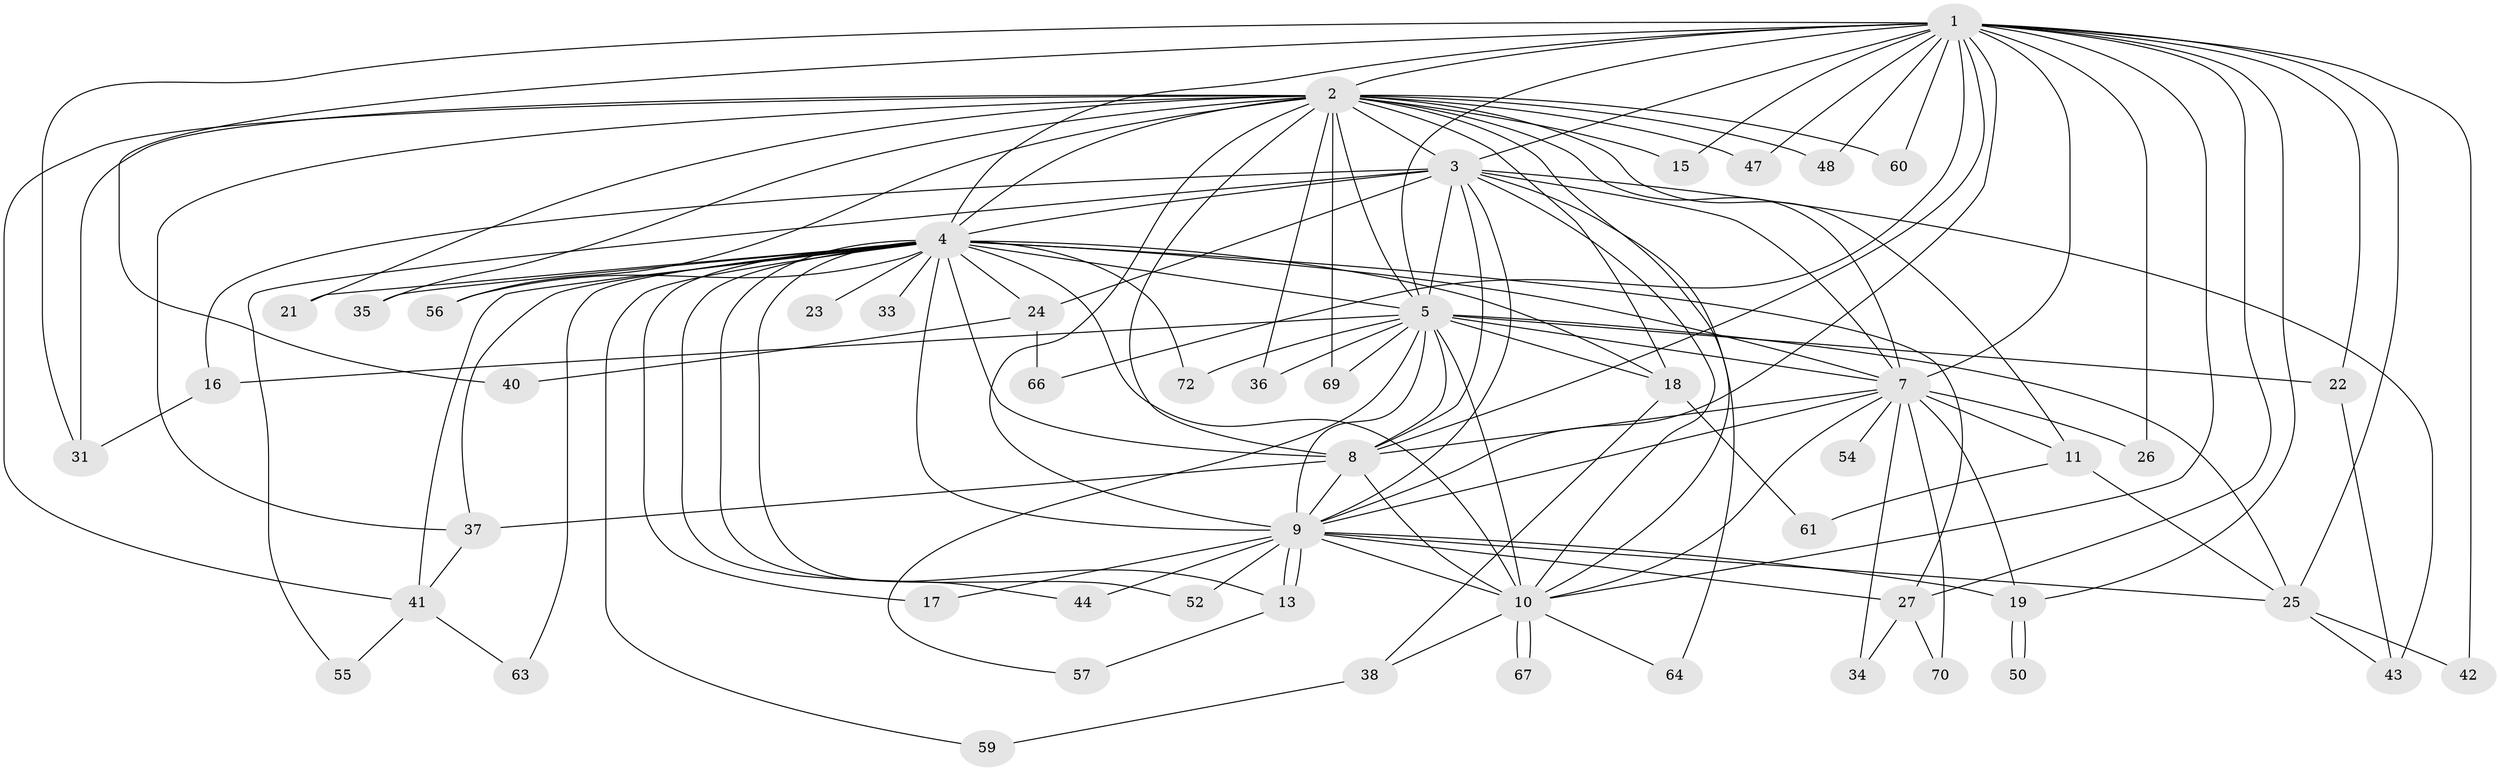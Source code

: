 // Generated by graph-tools (version 1.1) at 2025/51/02/27/25 19:51:48]
// undirected, 53 vertices, 131 edges
graph export_dot {
graph [start="1"]
  node [color=gray90,style=filled];
  1 [super="+53"];
  2 [super="+12"];
  3 [super="+68"];
  4 [super="+6"];
  5 [super="+30"];
  7 [super="+20"];
  8;
  9 [super="+65"];
  10 [super="+14"];
  11 [super="+49"];
  13 [super="+62"];
  15;
  16;
  17;
  18 [super="+32"];
  19 [super="+39"];
  21;
  22 [super="+51"];
  23;
  24 [super="+46"];
  25 [super="+28"];
  26;
  27 [super="+29"];
  31 [super="+45"];
  33;
  34;
  35;
  36;
  37 [super="+71"];
  38;
  40;
  41 [super="+58"];
  42;
  43;
  44;
  47;
  48;
  50;
  52;
  54;
  55;
  56;
  57;
  59;
  60;
  61;
  63;
  64;
  66;
  67;
  69;
  70;
  72;
  1 -- 2;
  1 -- 3;
  1 -- 4 [weight=2];
  1 -- 5;
  1 -- 7 [weight=2];
  1 -- 8;
  1 -- 9;
  1 -- 10;
  1 -- 15;
  1 -- 19;
  1 -- 22;
  1 -- 25;
  1 -- 26;
  1 -- 31;
  1 -- 40;
  1 -- 42;
  1 -- 47;
  1 -- 48;
  1 -- 60;
  1 -- 66;
  1 -- 27;
  2 -- 3;
  2 -- 4 [weight=2];
  2 -- 5;
  2 -- 7 [weight=2];
  2 -- 8;
  2 -- 9;
  2 -- 10;
  2 -- 11;
  2 -- 15;
  2 -- 18;
  2 -- 21;
  2 -- 35;
  2 -- 36;
  2 -- 41;
  2 -- 47;
  2 -- 48;
  2 -- 56;
  2 -- 60;
  2 -- 69;
  2 -- 31;
  2 -- 37;
  3 -- 4 [weight=2];
  3 -- 5 [weight=2];
  3 -- 7;
  3 -- 8;
  3 -- 9;
  3 -- 10;
  3 -- 16;
  3 -- 24;
  3 -- 43;
  3 -- 55;
  3 -- 64;
  4 -- 5 [weight=2];
  4 -- 7 [weight=2];
  4 -- 8 [weight=2];
  4 -- 9 [weight=2];
  4 -- 10 [weight=2];
  4 -- 17;
  4 -- 18;
  4 -- 23 [weight=2];
  4 -- 33 [weight=2];
  4 -- 59;
  4 -- 63;
  4 -- 72;
  4 -- 21;
  4 -- 24 [weight=2];
  4 -- 27;
  4 -- 35;
  4 -- 37;
  4 -- 41;
  4 -- 44;
  4 -- 52;
  4 -- 56;
  4 -- 13;
  5 -- 7;
  5 -- 8;
  5 -- 9 [weight=2];
  5 -- 10 [weight=2];
  5 -- 16;
  5 -- 22;
  5 -- 36;
  5 -- 57;
  5 -- 72;
  5 -- 25;
  5 -- 69;
  5 -- 18;
  7 -- 8;
  7 -- 9;
  7 -- 10;
  7 -- 11;
  7 -- 19 [weight=2];
  7 -- 34;
  7 -- 54 [weight=2];
  7 -- 70;
  7 -- 26;
  8 -- 9;
  8 -- 10 [weight=2];
  8 -- 37;
  9 -- 10;
  9 -- 13;
  9 -- 13;
  9 -- 17;
  9 -- 25;
  9 -- 27;
  9 -- 44;
  9 -- 52;
  9 -- 19;
  10 -- 38;
  10 -- 64;
  10 -- 67;
  10 -- 67;
  11 -- 25;
  11 -- 61;
  13 -- 57;
  16 -- 31;
  18 -- 61;
  18 -- 38;
  19 -- 50;
  19 -- 50;
  22 -- 43;
  24 -- 40;
  24 -- 66;
  25 -- 43;
  25 -- 42;
  27 -- 34;
  27 -- 70;
  37 -- 41;
  38 -- 59;
  41 -- 55;
  41 -- 63;
}
